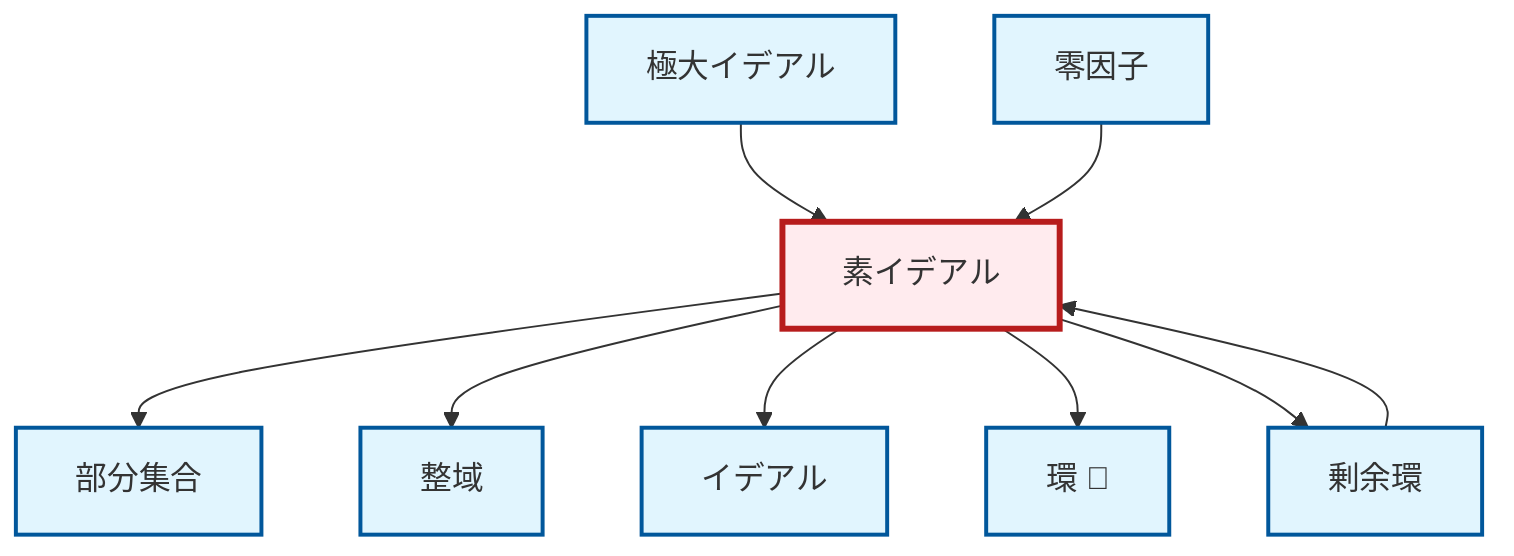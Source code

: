 graph TD
    classDef definition fill:#e1f5fe,stroke:#01579b,stroke-width:2px
    classDef theorem fill:#f3e5f5,stroke:#4a148c,stroke-width:2px
    classDef axiom fill:#fff3e0,stroke:#e65100,stroke-width:2px
    classDef example fill:#e8f5e9,stroke:#1b5e20,stroke-width:2px
    classDef current fill:#ffebee,stroke:#b71c1c,stroke-width:3px
    def-prime-ideal["素イデアル"]:::definition
    def-integral-domain["整域"]:::definition
    def-subset["部分集合"]:::definition
    def-ideal["イデアル"]:::definition
    def-ring["環 📝"]:::definition
    def-quotient-ring["剰余環"]:::definition
    def-maximal-ideal["極大イデアル"]:::definition
    def-zero-divisor["零因子"]:::definition
    def-prime-ideal --> def-subset
    def-prime-ideal --> def-integral-domain
    def-maximal-ideal --> def-prime-ideal
    def-prime-ideal --> def-ideal
    def-zero-divisor --> def-prime-ideal
    def-prime-ideal --> def-ring
    def-prime-ideal --> def-quotient-ring
    def-quotient-ring --> def-prime-ideal
    class def-prime-ideal current